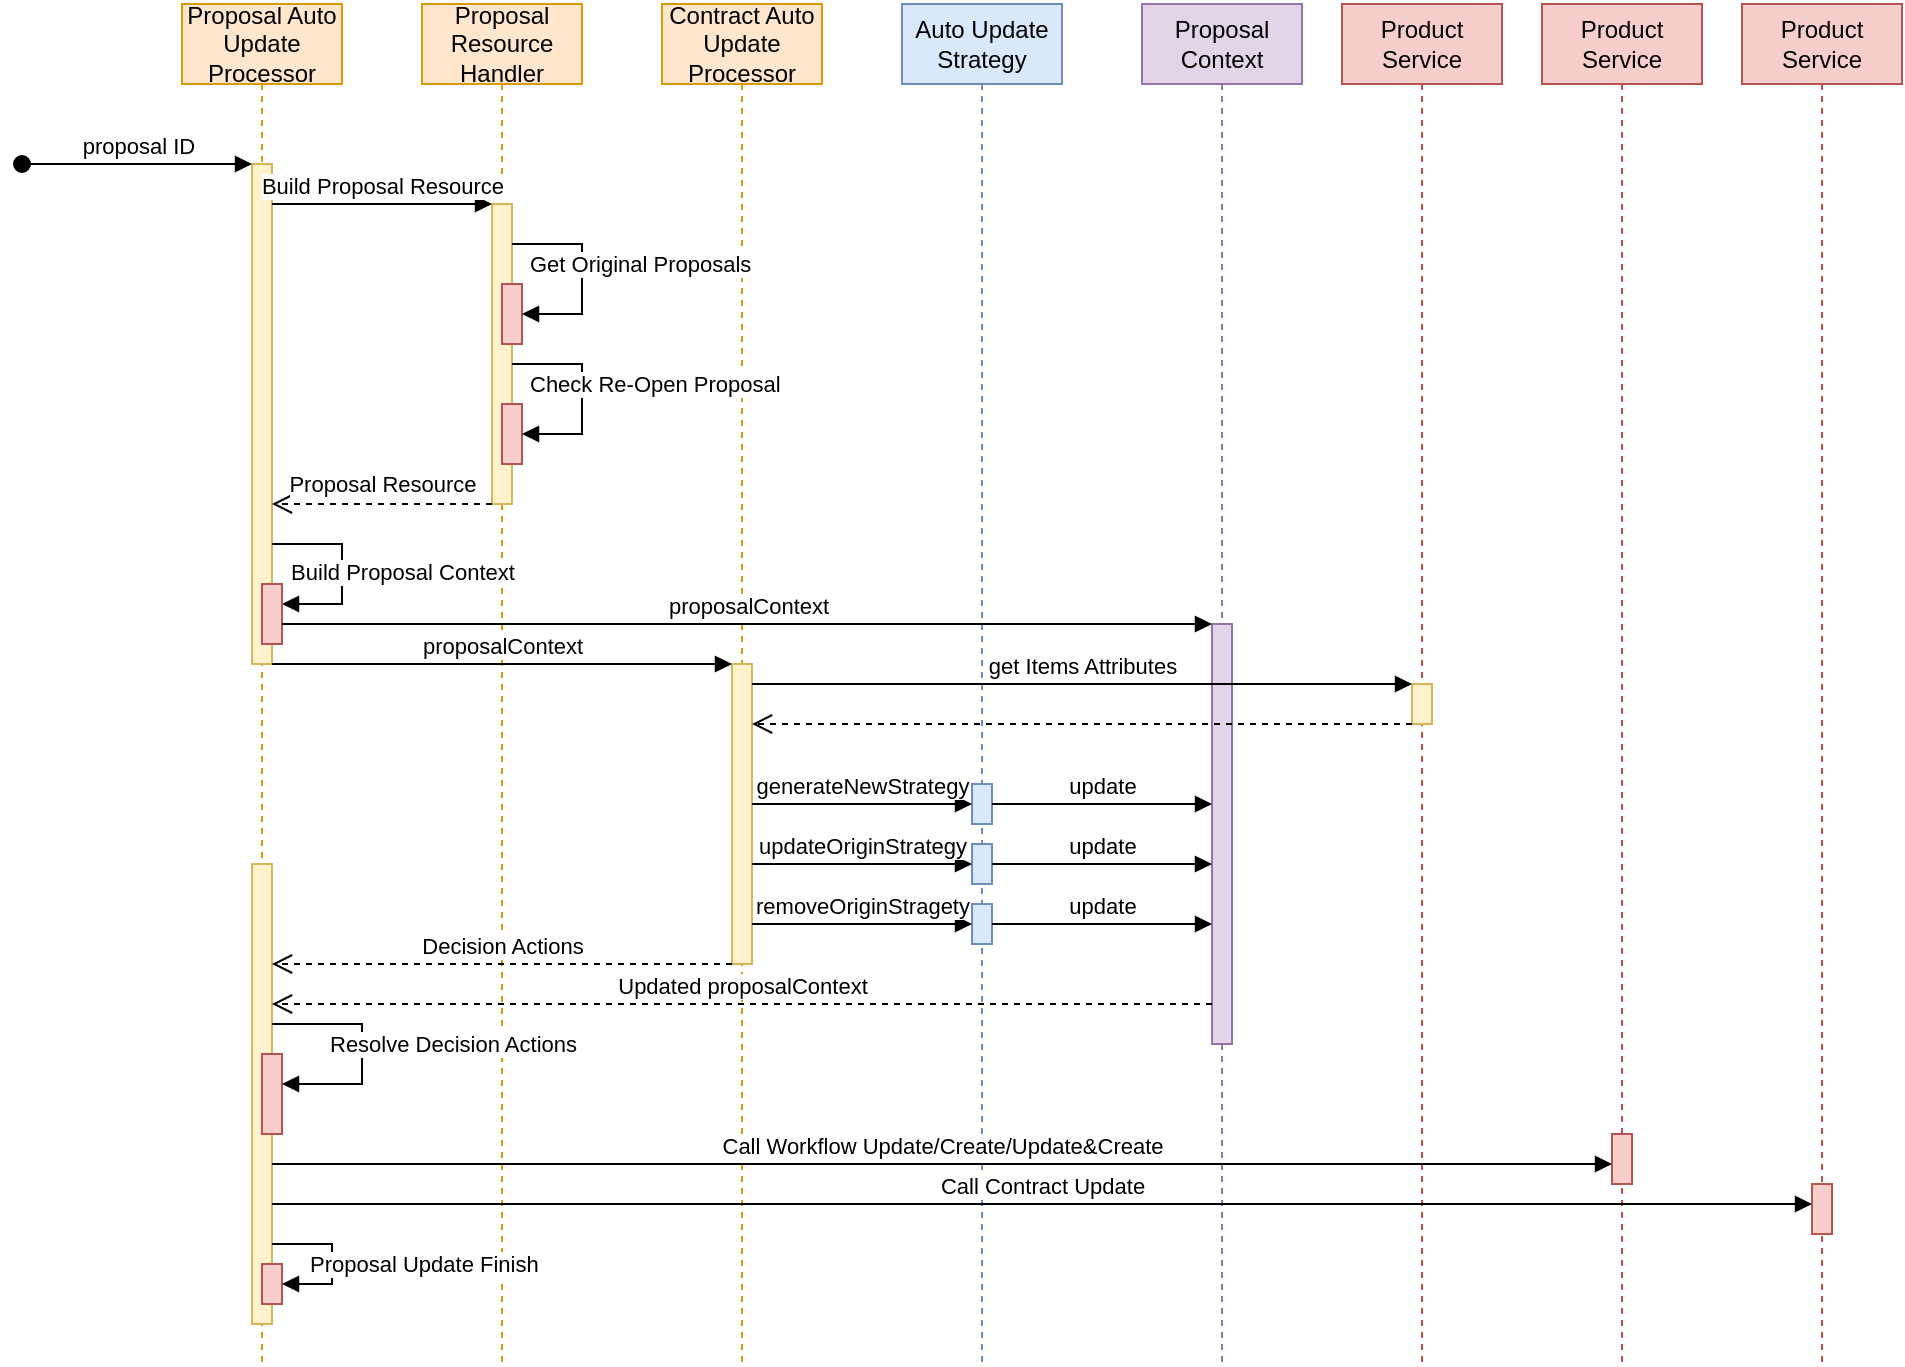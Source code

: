 <mxfile version="14.9.2" type="github">
  <diagram id="vb5DFwSze8nv0TOMKXwz" name="Page-1">
    <mxGraphModel dx="948" dy="588" grid="1" gridSize="10" guides="1" tooltips="1" connect="1" arrows="1" fold="1" page="1" pageScale="1" pageWidth="827" pageHeight="1169" math="0" shadow="0">
      <root>
        <mxCell id="0" />
        <mxCell id="1" parent="0" />
        <mxCell id="yhGn-xtxUoY_vjiY6p_X-33" value="&lt;font style=&quot;font-size: 12px&quot;&gt;Proposal Auto Update Processor&lt;/font&gt;" style="shape=umlLifeline;perimeter=lifelinePerimeter;whiteSpace=wrap;html=1;container=1;collapsible=0;recursiveResize=0;outlineConnect=0;fillColor=#ffe6cc;strokeColor=#d79b00;" vertex="1" parent="1">
          <mxGeometry x="120" y="40" width="80" height="680" as="geometry" />
        </mxCell>
        <mxCell id="yhGn-xtxUoY_vjiY6p_X-37" value="" style="html=1;points=[];perimeter=orthogonalPerimeter;fillColor=#fff2cc;strokeColor=#d6b656;" vertex="1" parent="yhGn-xtxUoY_vjiY6p_X-33">
          <mxGeometry x="35" y="80" width="10" height="250" as="geometry" />
        </mxCell>
        <mxCell id="yhGn-xtxUoY_vjiY6p_X-38" value="proposal ID" style="html=1;verticalAlign=bottom;startArrow=oval;endArrow=block;startSize=8;" edge="1" target="yhGn-xtxUoY_vjiY6p_X-37" parent="yhGn-xtxUoY_vjiY6p_X-33">
          <mxGeometry relative="1" as="geometry">
            <mxPoint x="-80" y="80" as="sourcePoint" />
          </mxGeometry>
        </mxCell>
        <mxCell id="yhGn-xtxUoY_vjiY6p_X-95" value="" style="html=1;points=[];perimeter=orthogonalPerimeter;fillColor=#fff2cc;strokeColor=#d6b656;" vertex="1" parent="yhGn-xtxUoY_vjiY6p_X-33">
          <mxGeometry x="35" y="430" width="10" height="230" as="geometry" />
        </mxCell>
        <mxCell id="yhGn-xtxUoY_vjiY6p_X-36" value="&lt;font style=&quot;font-size: 12px&quot;&gt;Proposal &lt;br&gt;Resource Handler&lt;/font&gt;" style="shape=umlLifeline;perimeter=lifelinePerimeter;whiteSpace=wrap;html=1;container=1;collapsible=0;recursiveResize=0;outlineConnect=0;fillColor=#ffe6cc;strokeColor=#d79b00;" vertex="1" parent="1">
          <mxGeometry x="240" y="40" width="80" height="680" as="geometry" />
        </mxCell>
        <mxCell id="yhGn-xtxUoY_vjiY6p_X-39" value="" style="html=1;points=[];perimeter=orthogonalPerimeter;fillColor=#fff2cc;strokeColor=#d6b656;" vertex="1" parent="yhGn-xtxUoY_vjiY6p_X-36">
          <mxGeometry x="35" y="100" width="10" height="150" as="geometry" />
        </mxCell>
        <mxCell id="yhGn-xtxUoY_vjiY6p_X-40" value="Build Proposal Resource" style="html=1;verticalAlign=bottom;endArrow=block;entryX=0;entryY=0;" edge="1" target="yhGn-xtxUoY_vjiY6p_X-39" parent="1" source="yhGn-xtxUoY_vjiY6p_X-37">
          <mxGeometry relative="1" as="geometry">
            <mxPoint x="245" y="140" as="sourcePoint" />
          </mxGeometry>
        </mxCell>
        <mxCell id="yhGn-xtxUoY_vjiY6p_X-62" value="&lt;font style=&quot;font-size: 12px&quot;&gt;Product Service&lt;/font&gt;" style="shape=umlLifeline;perimeter=lifelinePerimeter;whiteSpace=wrap;html=1;container=1;collapsible=0;recursiveResize=0;outlineConnect=0;fillColor=#f8cecc;strokeColor=#b85450;" vertex="1" parent="1">
          <mxGeometry x="700" y="40" width="80" height="680" as="geometry" />
        </mxCell>
        <mxCell id="yhGn-xtxUoY_vjiY6p_X-63" value="" style="html=1;points=[];perimeter=orthogonalPerimeter;fillColor=#fff2cc;strokeColor=#d6b656;" vertex="1" parent="yhGn-xtxUoY_vjiY6p_X-62">
          <mxGeometry x="35" y="340" width="10" height="20" as="geometry" />
        </mxCell>
        <mxCell id="yhGn-xtxUoY_vjiY6p_X-74" value="" style="html=1;verticalAlign=bottom;endArrow=open;dashed=1;endSize=8;" edge="1" parent="1" source="yhGn-xtxUoY_vjiY6p_X-39" target="yhGn-xtxUoY_vjiY6p_X-37">
          <mxGeometry relative="1" as="geometry">
            <mxPoint x="275" y="380" as="sourcePoint" />
            <mxPoint x="165" y="380" as="targetPoint" />
            <Array as="points">
              <mxPoint x="240" y="290" />
            </Array>
          </mxGeometry>
        </mxCell>
        <mxCell id="yhGn-xtxUoY_vjiY6p_X-90" value="Proposal Resource" style="edgeLabel;html=1;align=center;verticalAlign=middle;resizable=0;points=[];" vertex="1" connectable="0" parent="yhGn-xtxUoY_vjiY6p_X-74">
          <mxGeometry x="0.291" y="2" relative="1" as="geometry">
            <mxPoint x="16" y="-12" as="offset" />
          </mxGeometry>
        </mxCell>
        <mxCell id="yhGn-xtxUoY_vjiY6p_X-75" value="Build Proposal Context" style="html=1;verticalAlign=bottom;endArrow=block;rounded=0;" edge="1" parent="1" source="yhGn-xtxUoY_vjiY6p_X-37" target="yhGn-xtxUoY_vjiY6p_X-94">
          <mxGeometry x="0.222" y="30" width="80" relative="1" as="geometry">
            <mxPoint x="200" y="420" as="sourcePoint" />
            <mxPoint x="170" y="340" as="targetPoint" />
            <Array as="points">
              <mxPoint x="200" y="310" />
              <mxPoint x="200" y="340" />
              <mxPoint x="190" y="340" />
            </Array>
            <mxPoint as="offset" />
          </mxGeometry>
        </mxCell>
        <mxCell id="yhGn-xtxUoY_vjiY6p_X-76" value="&lt;font style=&quot;font-size: 12px&quot;&gt;Contract Auto Update Processor&lt;/font&gt;" style="shape=umlLifeline;perimeter=lifelinePerimeter;whiteSpace=wrap;html=1;container=1;collapsible=0;recursiveResize=0;outlineConnect=0;fillColor=#ffe6cc;strokeColor=#d79b00;" vertex="1" parent="1">
          <mxGeometry x="360" y="40" width="80" height="680" as="geometry" />
        </mxCell>
        <mxCell id="yhGn-xtxUoY_vjiY6p_X-92" value="" style="html=1;points=[];perimeter=orthogonalPerimeter;fillColor=#fff2cc;strokeColor=#d6b656;" vertex="1" parent="yhGn-xtxUoY_vjiY6p_X-76">
          <mxGeometry x="35" y="330" width="10" height="150" as="geometry" />
        </mxCell>
        <mxCell id="yhGn-xtxUoY_vjiY6p_X-81" value="Auto Update Strategy" style="shape=umlLifeline;perimeter=lifelinePerimeter;whiteSpace=wrap;html=1;container=1;collapsible=0;recursiveResize=0;outlineConnect=0;fillColor=#dae8fc;strokeColor=#6c8ebf;" vertex="1" parent="1">
          <mxGeometry x="480" y="40" width="80" height="680" as="geometry" />
        </mxCell>
        <mxCell id="yhGn-xtxUoY_vjiY6p_X-100" value="" style="html=1;points=[];perimeter=orthogonalPerimeter;fillColor=#dae8fc;strokeColor=#6c8ebf;" vertex="1" parent="yhGn-xtxUoY_vjiY6p_X-81">
          <mxGeometry x="35" y="390" width="10" height="20" as="geometry" />
        </mxCell>
        <mxCell id="yhGn-xtxUoY_vjiY6p_X-86" value="" style="html=1;points=[];perimeter=orthogonalPerimeter;fillColor=#f8cecc;strokeColor=#b85450;" vertex="1" parent="1">
          <mxGeometry x="280" y="180" width="10" height="30" as="geometry" />
        </mxCell>
        <mxCell id="yhGn-xtxUoY_vjiY6p_X-87" value="Get Original Proposals" style="edgeStyle=orthogonalEdgeStyle;html=1;align=left;spacingLeft=2;endArrow=block;rounded=0;" edge="1" parent="1" target="yhGn-xtxUoY_vjiY6p_X-86" source="yhGn-xtxUoY_vjiY6p_X-39">
          <mxGeometry x="-0.895" y="-10" relative="1" as="geometry">
            <mxPoint x="295" y="160" as="sourcePoint" />
            <Array as="points">
              <mxPoint x="320" y="160" />
              <mxPoint x="320" y="195" />
            </Array>
            <mxPoint as="offset" />
          </mxGeometry>
        </mxCell>
        <mxCell id="yhGn-xtxUoY_vjiY6p_X-88" value="" style="html=1;points=[];perimeter=orthogonalPerimeter;fillColor=#f8cecc;strokeColor=#b85450;" vertex="1" parent="1">
          <mxGeometry x="280" y="240" width="10" height="30" as="geometry" />
        </mxCell>
        <mxCell id="yhGn-xtxUoY_vjiY6p_X-89" value="Check Re-Open Proposal" style="edgeStyle=orthogonalEdgeStyle;html=1;align=left;spacingLeft=2;endArrow=block;rounded=0;" edge="1" parent="1" target="yhGn-xtxUoY_vjiY6p_X-88">
          <mxGeometry x="-0.9" y="-10" relative="1" as="geometry">
            <mxPoint x="285" y="220" as="sourcePoint" />
            <Array as="points">
              <mxPoint x="320" y="220" />
              <mxPoint x="320" y="255" />
            </Array>
            <mxPoint as="offset" />
          </mxGeometry>
        </mxCell>
        <mxCell id="yhGn-xtxUoY_vjiY6p_X-93" value="proposalContext" style="html=1;verticalAlign=bottom;endArrow=block;" edge="1" parent="1" source="yhGn-xtxUoY_vjiY6p_X-37" target="yhGn-xtxUoY_vjiY6p_X-92">
          <mxGeometry width="80" relative="1" as="geometry">
            <mxPoint x="165" y="360" as="sourcePoint" />
            <mxPoint x="280" y="370" as="targetPoint" />
            <Array as="points">
              <mxPoint x="350" y="370" />
            </Array>
          </mxGeometry>
        </mxCell>
        <mxCell id="yhGn-xtxUoY_vjiY6p_X-94" value="" style="html=1;points=[];perimeter=orthogonalPerimeter;fillColor=#f8cecc;strokeColor=#b85450;" vertex="1" parent="1">
          <mxGeometry x="160" y="330" width="10" height="30" as="geometry" />
        </mxCell>
        <mxCell id="yhGn-xtxUoY_vjiY6p_X-96" value="Decision Actions" style="html=1;verticalAlign=bottom;endArrow=open;dashed=1;endSize=8;" edge="1" parent="1" source="yhGn-xtxUoY_vjiY6p_X-92" target="yhGn-xtxUoY_vjiY6p_X-95">
          <mxGeometry relative="1" as="geometry">
            <mxPoint x="310" y="410" as="sourcePoint" />
            <mxPoint x="230" y="410" as="targetPoint" />
            <Array as="points">
              <mxPoint x="310" y="520" />
            </Array>
          </mxGeometry>
        </mxCell>
        <mxCell id="yhGn-xtxUoY_vjiY6p_X-97" value="Proposal&lt;br&gt;Context" style="shape=umlLifeline;perimeter=lifelinePerimeter;whiteSpace=wrap;html=1;container=1;collapsible=0;recursiveResize=0;outlineConnect=0;fillColor=#e1d5e7;strokeColor=#9673a6;" vertex="1" parent="1">
          <mxGeometry x="600" y="40" width="80" height="680" as="geometry" />
        </mxCell>
        <mxCell id="yhGn-xtxUoY_vjiY6p_X-99" value="" style="html=1;points=[];perimeter=orthogonalPerimeter;fillColor=#e1d5e7;strokeColor=#9673a6;" vertex="1" parent="yhGn-xtxUoY_vjiY6p_X-97">
          <mxGeometry x="35" y="310" width="10" height="210" as="geometry" />
        </mxCell>
        <mxCell id="yhGn-xtxUoY_vjiY6p_X-98" value="proposalContext" style="html=1;verticalAlign=bottom;endArrow=block;" edge="1" parent="1" source="yhGn-xtxUoY_vjiY6p_X-94" target="yhGn-xtxUoY_vjiY6p_X-99">
          <mxGeometry width="80" relative="1" as="geometry">
            <mxPoint x="200" y="340" as="sourcePoint" />
            <mxPoint x="280" y="340" as="targetPoint" />
          </mxGeometry>
        </mxCell>
        <mxCell id="yhGn-xtxUoY_vjiY6p_X-102" value="update" style="html=1;verticalAlign=bottom;endArrow=block;" edge="1" parent="1" source="yhGn-xtxUoY_vjiY6p_X-100" target="yhGn-xtxUoY_vjiY6p_X-99">
          <mxGeometry width="80" relative="1" as="geometry">
            <mxPoint x="540" y="390" as="sourcePoint" />
            <mxPoint x="620" y="390" as="targetPoint" />
          </mxGeometry>
        </mxCell>
        <mxCell id="yhGn-xtxUoY_vjiY6p_X-103" value="" style="html=1;points=[];perimeter=orthogonalPerimeter;fillColor=#dae8fc;strokeColor=#6c8ebf;" vertex="1" parent="1">
          <mxGeometry x="515" y="460" width="10" height="20" as="geometry" />
        </mxCell>
        <mxCell id="yhGn-xtxUoY_vjiY6p_X-104" value="update" style="html=1;verticalAlign=bottom;endArrow=block;" edge="1" parent="1" source="yhGn-xtxUoY_vjiY6p_X-103" target="yhGn-xtxUoY_vjiY6p_X-99">
          <mxGeometry width="80" relative="1" as="geometry">
            <mxPoint x="525" y="419.67" as="sourcePoint" />
            <mxPoint x="635" y="419.67" as="targetPoint" />
          </mxGeometry>
        </mxCell>
        <mxCell id="yhGn-xtxUoY_vjiY6p_X-105" value="" style="html=1;points=[];perimeter=orthogonalPerimeter;fillColor=#dae8fc;strokeColor=#6c8ebf;" vertex="1" parent="1">
          <mxGeometry x="515" y="490" width="10" height="20" as="geometry" />
        </mxCell>
        <mxCell id="yhGn-xtxUoY_vjiY6p_X-107" value="update" style="html=1;verticalAlign=bottom;endArrow=block;" edge="1" parent="1" source="yhGn-xtxUoY_vjiY6p_X-105" target="yhGn-xtxUoY_vjiY6p_X-99">
          <mxGeometry width="80" relative="1" as="geometry">
            <mxPoint x="525" y="449.67" as="sourcePoint" />
            <mxPoint x="635" y="449.67" as="targetPoint" />
          </mxGeometry>
        </mxCell>
        <mxCell id="yhGn-xtxUoY_vjiY6p_X-108" value="generateNewStrategy" style="html=1;verticalAlign=bottom;endArrow=block;" edge="1" parent="1" source="yhGn-xtxUoY_vjiY6p_X-92" target="yhGn-xtxUoY_vjiY6p_X-100">
          <mxGeometry width="80" relative="1" as="geometry">
            <mxPoint x="430" y="420" as="sourcePoint" />
            <mxPoint x="510" y="420" as="targetPoint" />
            <Array as="points">
              <mxPoint x="450" y="440" />
            </Array>
          </mxGeometry>
        </mxCell>
        <mxCell id="yhGn-xtxUoY_vjiY6p_X-109" value="updateOriginStrategy" style="html=1;verticalAlign=bottom;endArrow=block;" edge="1" parent="1" source="yhGn-xtxUoY_vjiY6p_X-92" target="yhGn-xtxUoY_vjiY6p_X-103">
          <mxGeometry width="80" relative="1" as="geometry">
            <mxPoint x="405" y="419.67" as="sourcePoint" />
            <mxPoint x="515" y="419.67" as="targetPoint" />
            <Array as="points">
              <mxPoint x="450" y="470" />
            </Array>
          </mxGeometry>
        </mxCell>
        <mxCell id="yhGn-xtxUoY_vjiY6p_X-110" value="removeOriginStragety" style="html=1;verticalAlign=bottom;endArrow=block;" edge="1" parent="1" source="yhGn-xtxUoY_vjiY6p_X-92" target="yhGn-xtxUoY_vjiY6p_X-105">
          <mxGeometry width="80" relative="1" as="geometry">
            <mxPoint x="405" y="449.67" as="sourcePoint" />
            <mxPoint x="515" y="449.67" as="targetPoint" />
            <Array as="points">
              <mxPoint x="450" y="500" />
            </Array>
          </mxGeometry>
        </mxCell>
        <mxCell id="yhGn-xtxUoY_vjiY6p_X-111" value="Updated proposalContext" style="html=1;verticalAlign=bottom;endArrow=open;dashed=1;endSize=8;" edge="1" parent="1" source="yhGn-xtxUoY_vjiY6p_X-99" target="yhGn-xtxUoY_vjiY6p_X-95">
          <mxGeometry relative="1" as="geometry">
            <mxPoint x="500" y="510" as="sourcePoint" />
            <mxPoint x="420" y="510" as="targetPoint" />
            <Array as="points">
              <mxPoint x="440" y="540" />
            </Array>
          </mxGeometry>
        </mxCell>
        <mxCell id="yhGn-xtxUoY_vjiY6p_X-112" value="get Items Attributes" style="html=1;verticalAlign=bottom;endArrow=block;" edge="1" parent="1" source="yhGn-xtxUoY_vjiY6p_X-92" target="yhGn-xtxUoY_vjiY6p_X-63">
          <mxGeometry width="80" relative="1" as="geometry">
            <mxPoint x="410" y="380" as="sourcePoint" />
            <mxPoint x="490" y="380" as="targetPoint" />
            <Array as="points">
              <mxPoint x="690" y="380" />
            </Array>
          </mxGeometry>
        </mxCell>
        <mxCell id="yhGn-xtxUoY_vjiY6p_X-114" value="" style="html=1;verticalAlign=bottom;endArrow=open;dashed=1;endSize=8;" edge="1" parent="1" source="yhGn-xtxUoY_vjiY6p_X-63" target="yhGn-xtxUoY_vjiY6p_X-92">
          <mxGeometry relative="1" as="geometry">
            <mxPoint x="550" y="390" as="sourcePoint" />
            <mxPoint x="470" y="390" as="targetPoint" />
            <Array as="points">
              <mxPoint x="550" y="400" />
            </Array>
          </mxGeometry>
        </mxCell>
        <mxCell id="yhGn-xtxUoY_vjiY6p_X-115" value="&lt;font style=&quot;font-size: 12px&quot;&gt;Product Service&lt;/font&gt;" style="shape=umlLifeline;perimeter=lifelinePerimeter;whiteSpace=wrap;html=1;container=1;collapsible=0;recursiveResize=0;outlineConnect=0;fillColor=#f8cecc;strokeColor=#b85450;" vertex="1" parent="1">
          <mxGeometry x="800" y="40" width="80" height="680" as="geometry" />
        </mxCell>
        <mxCell id="yhGn-xtxUoY_vjiY6p_X-122" value="" style="html=1;points=[];perimeter=orthogonalPerimeter;fillColor=#f8cecc;strokeColor=#b85450;" vertex="1" parent="yhGn-xtxUoY_vjiY6p_X-115">
          <mxGeometry x="35" y="565" width="10" height="25" as="geometry" />
        </mxCell>
        <mxCell id="yhGn-xtxUoY_vjiY6p_X-117" value="&lt;font style=&quot;font-size: 12px&quot;&gt;Product Service&lt;/font&gt;" style="shape=umlLifeline;perimeter=lifelinePerimeter;whiteSpace=wrap;html=1;container=1;collapsible=0;recursiveResize=0;outlineConnect=0;fillColor=#f8cecc;strokeColor=#b85450;" vertex="1" parent="1">
          <mxGeometry x="900" y="40" width="80" height="680" as="geometry" />
        </mxCell>
        <mxCell id="yhGn-xtxUoY_vjiY6p_X-119" value="" style="html=1;points=[];perimeter=orthogonalPerimeter;fillColor=#f8cecc;strokeColor=#b85450;" vertex="1" parent="1">
          <mxGeometry x="160" y="565" width="10" height="40" as="geometry" />
        </mxCell>
        <mxCell id="yhGn-xtxUoY_vjiY6p_X-120" value="Resolve Decision Actions" style="edgeStyle=orthogonalEdgeStyle;html=1;align=left;spacingLeft=2;endArrow=block;rounded=0;" edge="1" target="yhGn-xtxUoY_vjiY6p_X-119" parent="1" source="yhGn-xtxUoY_vjiY6p_X-95">
          <mxGeometry x="-0.565" y="-10" relative="1" as="geometry">
            <mxPoint x="200" y="580" as="sourcePoint" />
            <Array as="points">
              <mxPoint x="210" y="550" />
              <mxPoint x="210" y="580" />
            </Array>
            <mxPoint as="offset" />
          </mxGeometry>
        </mxCell>
        <mxCell id="yhGn-xtxUoY_vjiY6p_X-121" value="Call Workflow Update/Create/Update&amp;amp;Create" style="html=1;verticalAlign=bottom;endArrow=block;" edge="1" parent="1" source="yhGn-xtxUoY_vjiY6p_X-95" target="yhGn-xtxUoY_vjiY6p_X-122">
          <mxGeometry width="80" relative="1" as="geometry">
            <mxPoint x="200" y="620" as="sourcePoint" />
            <mxPoint x="280" y="620" as="targetPoint" />
            <Array as="points">
              <mxPoint x="480" y="620" />
            </Array>
          </mxGeometry>
        </mxCell>
        <mxCell id="yhGn-xtxUoY_vjiY6p_X-123" value="" style="html=1;points=[];perimeter=orthogonalPerimeter;fillColor=#f8cecc;strokeColor=#b85450;" vertex="1" parent="1">
          <mxGeometry x="935" y="630" width="10" height="25" as="geometry" />
        </mxCell>
        <mxCell id="yhGn-xtxUoY_vjiY6p_X-124" value="Call Contract Update" style="html=1;verticalAlign=bottom;endArrow=block;" edge="1" parent="1" source="yhGn-xtxUoY_vjiY6p_X-95" target="yhGn-xtxUoY_vjiY6p_X-123">
          <mxGeometry width="80" relative="1" as="geometry">
            <mxPoint x="180" y="652.17" as="sourcePoint" />
            <mxPoint x="890" y="652.17" as="targetPoint" />
            <Array as="points">
              <mxPoint x="495" y="640" />
            </Array>
          </mxGeometry>
        </mxCell>
        <mxCell id="yhGn-xtxUoY_vjiY6p_X-125" value="" style="html=1;points=[];perimeter=orthogonalPerimeter;fillColor=#f8cecc;strokeColor=#b85450;" vertex="1" parent="1">
          <mxGeometry x="160" y="670" width="10" height="20" as="geometry" />
        </mxCell>
        <mxCell id="yhGn-xtxUoY_vjiY6p_X-126" value="Proposal Update Finish" style="edgeStyle=orthogonalEdgeStyle;html=1;align=left;spacingLeft=2;endArrow=block;rounded=0;" edge="1" target="yhGn-xtxUoY_vjiY6p_X-125" parent="1" source="yhGn-xtxUoY_vjiY6p_X-95">
          <mxGeometry x="0.733" y="-10" relative="1" as="geometry">
            <mxPoint x="165" y="640" as="sourcePoint" />
            <Array as="points">
              <mxPoint x="195" y="660" />
              <mxPoint x="195" y="680" />
            </Array>
            <mxPoint as="offset" />
          </mxGeometry>
        </mxCell>
      </root>
    </mxGraphModel>
  </diagram>
</mxfile>
